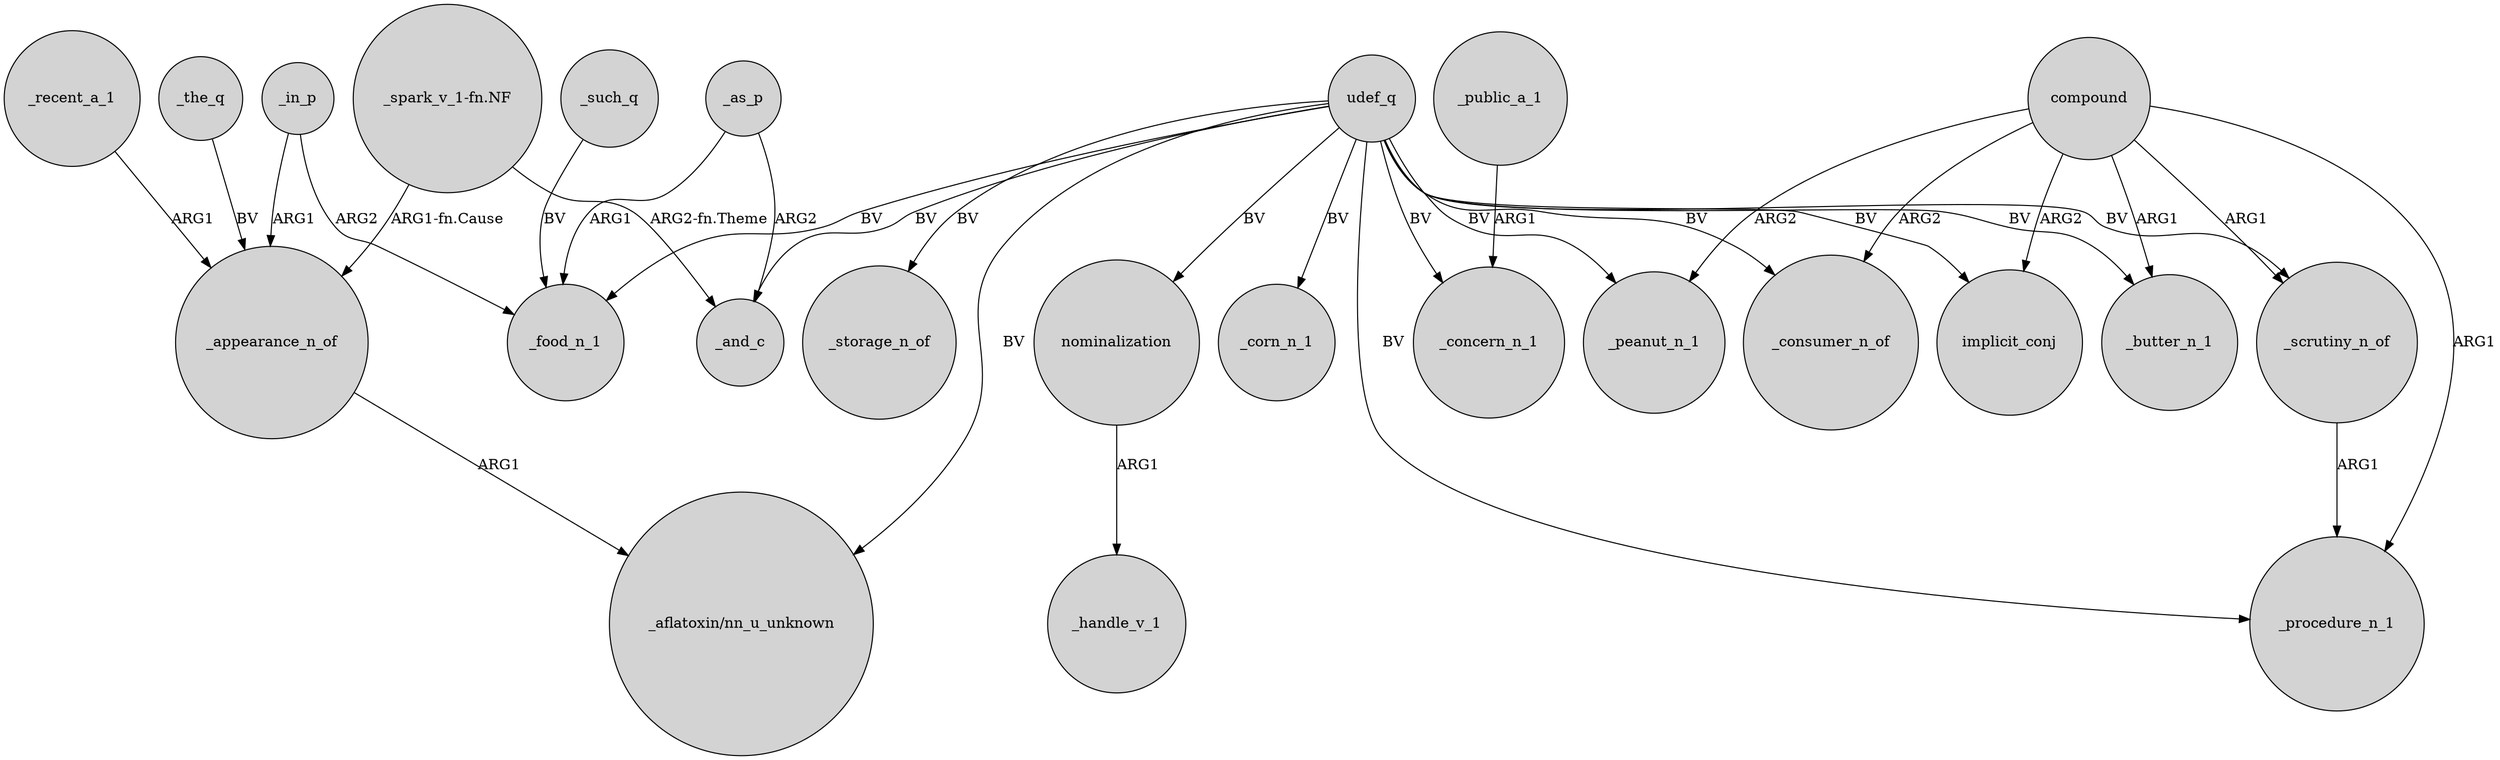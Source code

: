 digraph {
	node [shape=circle style=filled]
	_recent_a_1 -> _appearance_n_of [label=ARG1]
	_in_p -> _food_n_1 [label=ARG2]
	compound -> implicit_conj [label=ARG2]
	compound -> _scrutiny_n_of [label=ARG1]
	udef_q -> _storage_n_of [label=BV]
	_the_q -> _appearance_n_of [label=BV]
	udef_q -> _procedure_n_1 [label=BV]
	"_spark_v_1-fn.NF" -> _appearance_n_of [label="ARG1-fn.Cause"]
	udef_q -> _peanut_n_1 [label=BV]
	nominalization -> _handle_v_1 [label=ARG1]
	udef_q -> implicit_conj [label=BV]
	udef_q -> _food_n_1 [label=BV]
	_appearance_n_of -> "_aflatoxin/nn_u_unknown" [label=ARG1]
	_public_a_1 -> _concern_n_1 [label=ARG1]
	_in_p -> _appearance_n_of [label=ARG1]
	udef_q -> _scrutiny_n_of [label=BV]
	_such_q -> _food_n_1 [label=BV]
	udef_q -> _concern_n_1 [label=BV]
	udef_q -> _consumer_n_of [label=BV]
	udef_q -> _corn_n_1 [label=BV]
	udef_q -> nominalization [label=BV]
	_scrutiny_n_of -> _procedure_n_1 [label=ARG1]
	_as_p -> _and_c [label=ARG2]
	udef_q -> "_aflatoxin/nn_u_unknown" [label=BV]
	udef_q -> _butter_n_1 [label=BV]
	compound -> _peanut_n_1 [label=ARG2]
	compound -> _consumer_n_of [label=ARG2]
	compound -> _procedure_n_1 [label=ARG1]
	compound -> _butter_n_1 [label=ARG1]
	_as_p -> _food_n_1 [label=ARG1]
	udef_q -> _and_c [label=BV]
	"_spark_v_1-fn.NF" -> _and_c [label="ARG2-fn.Theme"]
}
